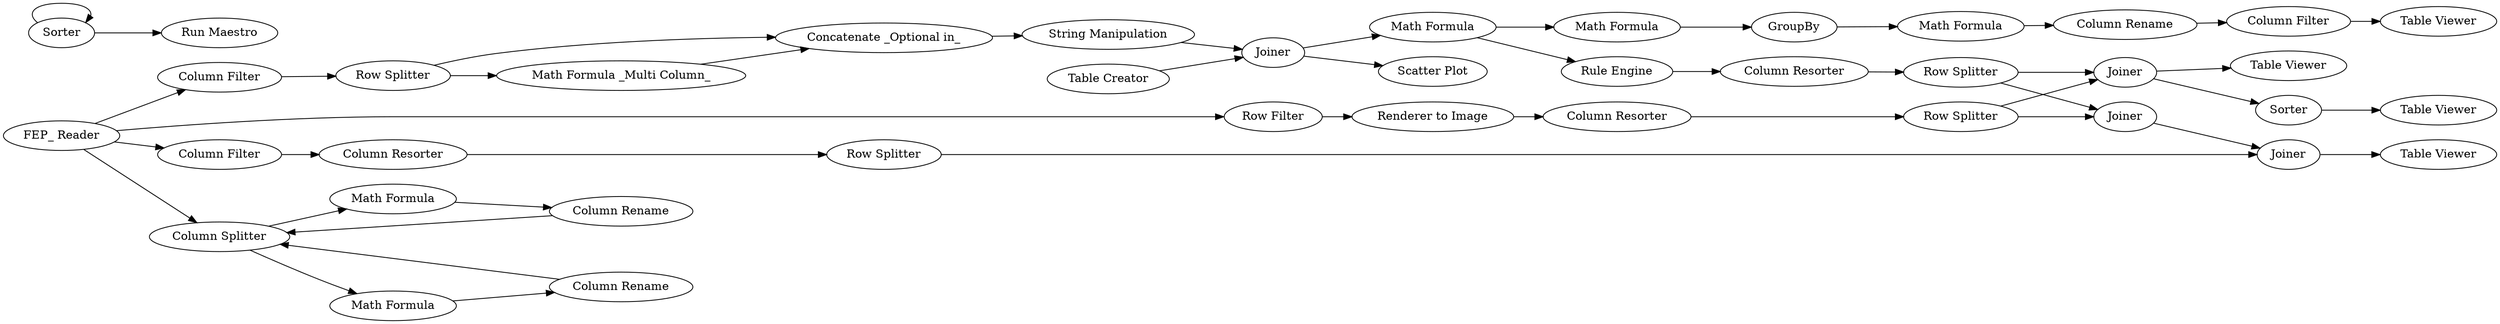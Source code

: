 digraph {
	15289 -> 15303
	15299 -> 15287
	15325 -> 15329
	15287 -> 15302
	15270 -> 15268
	15302 -> 15312
	15292 -> 15289
	15319 -> 15316
	15326 -> 15325
	15328 -> 15321
	15290 -> 15291
	15310 -> 15311
	15263 -> 15325
	15306 -> 15319
	15267 -> 15268
	15268 -> 15273
	15287 -> 15303
	15330 -> 15320
	15316 -> 15312
	15270 -> 15267
	15272 -> 15324
	15263 -> 15281
	15269 -> 15272
	15265 -> 15292
	15263 -> 15306
	15266 -> 15307
	15312 -> 15293
	15281 -> 15270
	15311 -> 15313
	15325 -> 15328
	15298 -> 15299
	15272 -> 15266
	15263 -> 15276
	15303 -> 15290
	15266 -> 15265
	15330 -> 15330
	15276 -> 15298
	15329 -> 15326
	15289 -> 15302
	15303 -> 15294
	15314 -> 15315
	15313 -> 15314
	15321 -> 15325
	15273 -> 15272
	15307 -> 15310
	15266 [label="Math Formula"]
	15316 [label="Row Splitter"]
	15320 [label="Run Maestro"]
	15298 [label="Renderer to Image"]
	15311 [label="Math Formula"]
	15289 [label="Row Splitter"]
	15328 [label="Math Formula"]
	15313 [label="Column Rename"]
	15268 [label="Concatenate _Optional in_"]
	15263 [label="FEP_ Reader"]
	15302 [label=Joiner]
	15326 [label="Column Rename"]
	15329 [label="Math Formula"]
	15265 [label="Rule Engine"]
	15267 [label="Math Formula _Multi Column_"]
	15310 [label=GroupBy]
	15319 [label="Column Resorter"]
	15321 [label="Column Rename"]
	15294 [label="Table Viewer"]
	15330 [label=Sorter]
	15273 [label="String Manipulation"]
	15292 [label="Column Resorter"]
	15270 [label="Row Splitter"]
	15290 [label=Sorter]
	15287 [label="Row Splitter"]
	15303 [label=Joiner]
	15276 [label="Row Filter"]
	15281 [label="Column Filter"]
	15307 [label="Math Formula"]
	15325 [label="Column Splitter"]
	15312 [label=Joiner]
	15293 [label="Table Viewer"]
	15315 [label="Table Viewer"]
	15324 [label="Scatter Plot"]
	15299 [label="Column Resorter"]
	15269 [label="Table Creator"]
	15306 [label="Column Filter"]
	15291 [label="Table Viewer"]
	15314 [label="Column Filter"]
	15272 [label=Joiner]
	rankdir=LR
}
